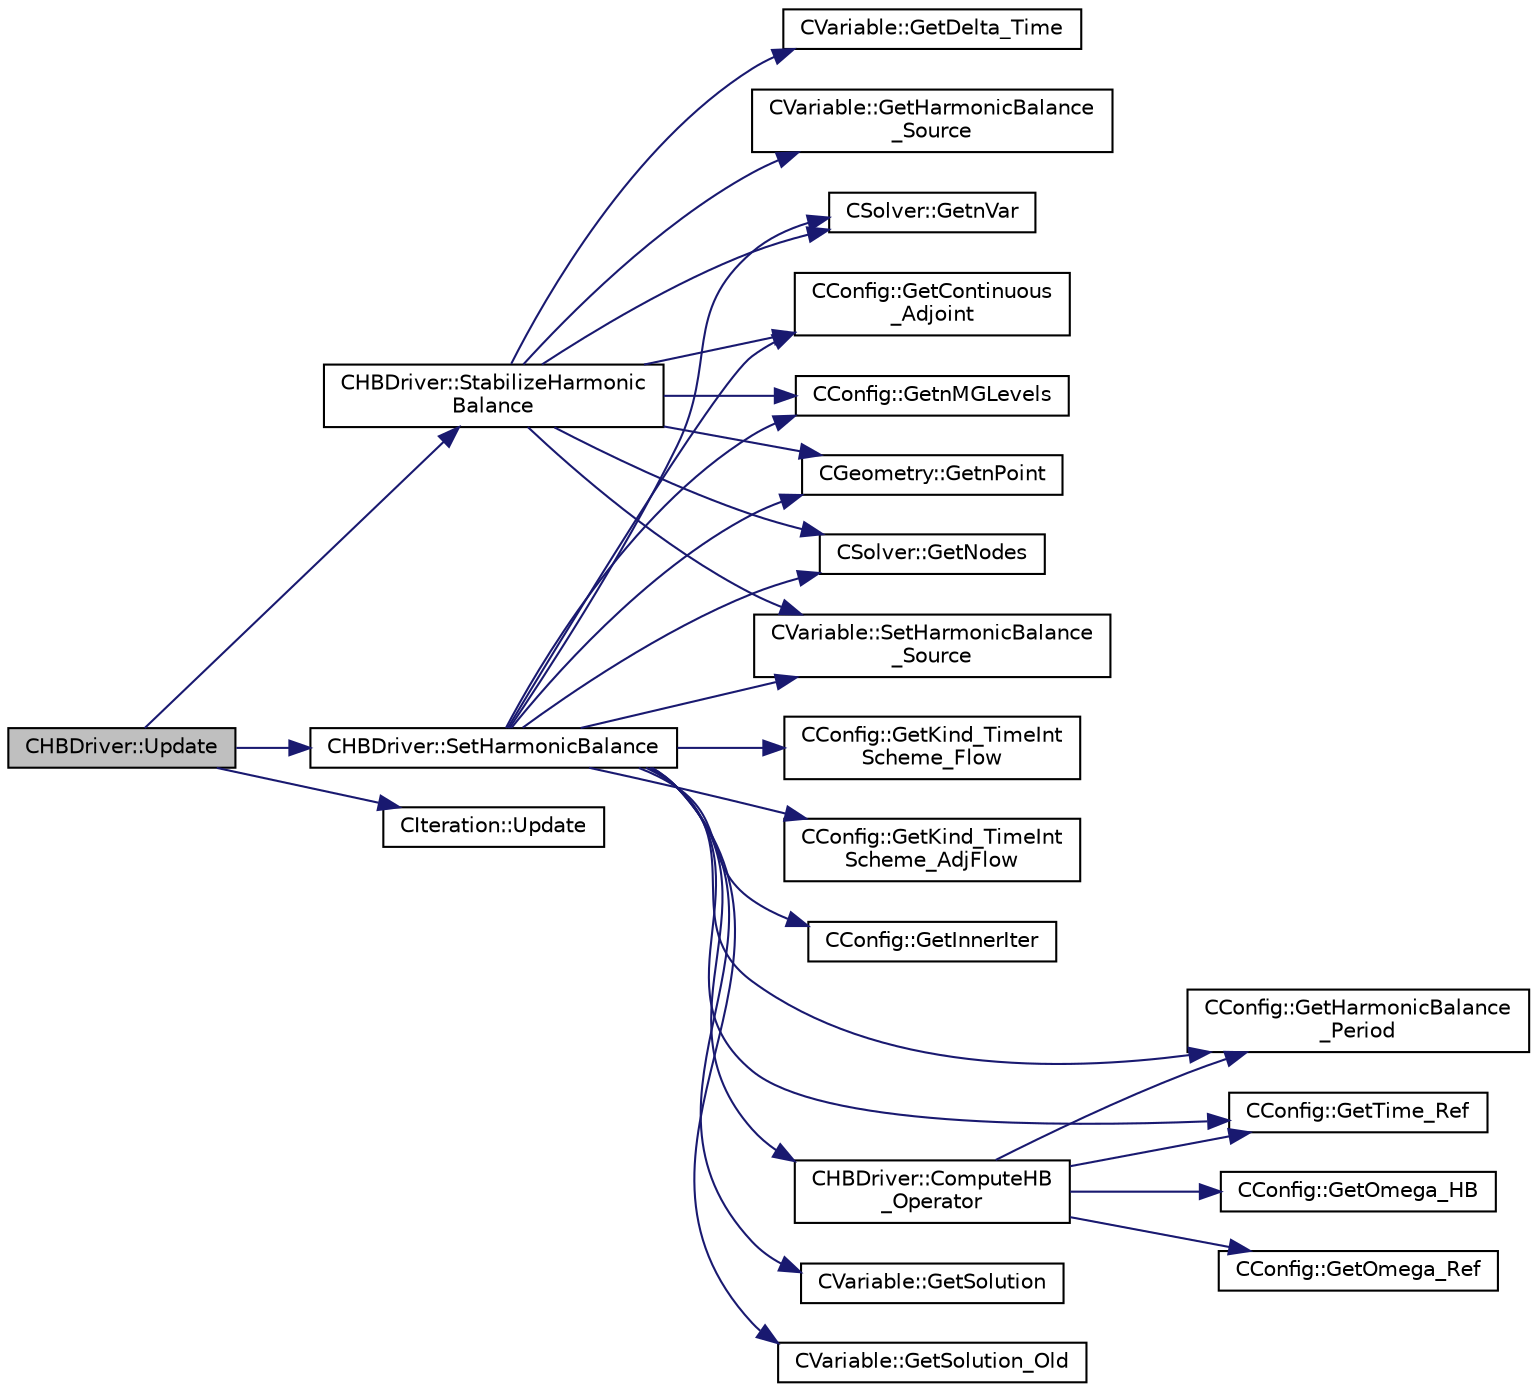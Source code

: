 digraph "CHBDriver::Update"
{
  edge [fontname="Helvetica",fontsize="10",labelfontname="Helvetica",labelfontsize="10"];
  node [fontname="Helvetica",fontsize="10",shape=record];
  rankdir="LR";
  Node396 [label="CHBDriver::Update",height=0.2,width=0.4,color="black", fillcolor="grey75", style="filled", fontcolor="black"];
  Node396 -> Node397 [color="midnightblue",fontsize="10",style="solid",fontname="Helvetica"];
  Node397 [label="CHBDriver::SetHarmonicBalance",height=0.2,width=0.4,color="black", fillcolor="white", style="filled",URL="$class_c_h_b_driver.html#a1c864c75002bc45dc6fdb4593e6b5fe3",tooltip="Computation and storage of the Harmonic Balance method source terms. "];
  Node397 -> Node398 [color="midnightblue",fontsize="10",style="solid",fontname="Helvetica"];
  Node398 [label="CSolver::GetnVar",height=0.2,width=0.4,color="black", fillcolor="white", style="filled",URL="$class_c_solver.html#a65c22046b0cf1938ba22648912d04680",tooltip="Get the number of variables of the problem. "];
  Node397 -> Node399 [color="midnightblue",fontsize="10",style="solid",fontname="Helvetica"];
  Node399 [label="CConfig::GetKind_TimeInt\lScheme_Flow",height=0.2,width=0.4,color="black", fillcolor="white", style="filled",URL="$class_c_config.html#a20e5fd7b43cfd2bf2bcf5137f12bc635",tooltip="Get the kind of integration scheme (explicit or implicit) for the flow equations. ..."];
  Node397 -> Node400 [color="midnightblue",fontsize="10",style="solid",fontname="Helvetica"];
  Node400 [label="CConfig::GetContinuous\l_Adjoint",height=0.2,width=0.4,color="black", fillcolor="white", style="filled",URL="$class_c_config.html#a2917fd8eeb6a8bf275a3fc351aac2a5e",tooltip="Determines if problem is adjoint. "];
  Node397 -> Node401 [color="midnightblue",fontsize="10",style="solid",fontname="Helvetica"];
  Node401 [label="CConfig::GetKind_TimeInt\lScheme_AdjFlow",height=0.2,width=0.4,color="black", fillcolor="white", style="filled",URL="$class_c_config.html#ab9d0e23db2d8f044b0b09915e92ef003",tooltip="Get the kind of integration scheme (explicit or implicit) for the adjoint flow equations. "];
  Node397 -> Node402 [color="midnightblue",fontsize="10",style="solid",fontname="Helvetica"];
  Node402 [label="CConfig::GetInnerIter",height=0.2,width=0.4,color="black", fillcolor="white", style="filled",URL="$class_c_config.html#afb04e3794a1a3cef3c5897f31f2efd2d",tooltip="Get the current FSI iteration number. "];
  Node397 -> Node403 [color="midnightblue",fontsize="10",style="solid",fontname="Helvetica"];
  Node403 [label="CConfig::GetHarmonicBalance\l_Period",height=0.2,width=0.4,color="black", fillcolor="white", style="filled",URL="$class_c_config.html#a7d9f0904ed8e25c7d479bb22956ae6fc",tooltip="Retrieves the period of oscillations to be used with Harmonic Balance. "];
  Node397 -> Node404 [color="midnightblue",fontsize="10",style="solid",fontname="Helvetica"];
  Node404 [label="CConfig::GetTime_Ref",height=0.2,width=0.4,color="black", fillcolor="white", style="filled",URL="$class_c_config.html#a08a17689e8bcd7b952b530fcb5a44842",tooltip="Get the value of the reference time for non-dimensionalization. "];
  Node397 -> Node405 [color="midnightblue",fontsize="10",style="solid",fontname="Helvetica"];
  Node405 [label="CHBDriver::ComputeHB\l_Operator",height=0.2,width=0.4,color="black", fillcolor="white", style="filled",URL="$class_c_h_b_driver.html#a6ace5ba1a69b34b2b292034268f280a2",tooltip="Computation of the Harmonic Balance operator matrix for harmonic balance. "];
  Node405 -> Node403 [color="midnightblue",fontsize="10",style="solid",fontname="Helvetica"];
  Node405 -> Node404 [color="midnightblue",fontsize="10",style="solid",fontname="Helvetica"];
  Node405 -> Node406 [color="midnightblue",fontsize="10",style="solid",fontname="Helvetica"];
  Node406 [label="CConfig::GetOmega_HB",height=0.2,width=0.4,color="black", fillcolor="white", style="filled",URL="$class_c_config.html#a6f53600f4281e7b232136beb14350559",tooltip="Get the Harmonic Balance frequency pointer. "];
  Node405 -> Node407 [color="midnightblue",fontsize="10",style="solid",fontname="Helvetica"];
  Node407 [label="CConfig::GetOmega_Ref",height=0.2,width=0.4,color="black", fillcolor="white", style="filled",URL="$class_c_config.html#a75bb1f8aa4d15be6690dd6cc5ab581a7",tooltip="Get the value of the reference angular velocity for non-dimensionalization. "];
  Node397 -> Node408 [color="midnightblue",fontsize="10",style="solid",fontname="Helvetica"];
  Node408 [label="CConfig::GetnMGLevels",height=0.2,width=0.4,color="black", fillcolor="white", style="filled",URL="$class_c_config.html#aea7f78497a5cd863bd065391232329fd",tooltip="Get the number of multigrid levels. "];
  Node397 -> Node409 [color="midnightblue",fontsize="10",style="solid",fontname="Helvetica"];
  Node409 [label="CGeometry::GetnPoint",height=0.2,width=0.4,color="black", fillcolor="white", style="filled",URL="$class_c_geometry.html#aa68b666b38f4d2c7021736ae86940f44",tooltip="Get number of points. "];
  Node397 -> Node410 [color="midnightblue",fontsize="10",style="solid",fontname="Helvetica"];
  Node410 [label="CSolver::GetNodes",height=0.2,width=0.4,color="black", fillcolor="white", style="filled",URL="$class_c_solver.html#af3198e52a2ea377bb765647b5e697197",tooltip="Allow outside access to the nodes of the solver, containing conservatives, primitives, etc. "];
  Node397 -> Node411 [color="midnightblue",fontsize="10",style="solid",fontname="Helvetica"];
  Node411 [label="CVariable::GetSolution",height=0.2,width=0.4,color="black", fillcolor="white", style="filled",URL="$class_c_variable.html#a261483e39c23c1de7cb9aea7e917c121",tooltip="Get the solution. "];
  Node397 -> Node412 [color="midnightblue",fontsize="10",style="solid",fontname="Helvetica"];
  Node412 [label="CVariable::GetSolution_Old",height=0.2,width=0.4,color="black", fillcolor="white", style="filled",URL="$class_c_variable.html#a70a9df6b6cc631f9c3b9a3ef7b3ecfe4",tooltip="Get the old solution of the problem (Runge-Kutta method) "];
  Node397 -> Node413 [color="midnightblue",fontsize="10",style="solid",fontname="Helvetica"];
  Node413 [label="CVariable::SetHarmonicBalance\l_Source",height=0.2,width=0.4,color="black", fillcolor="white", style="filled",URL="$class_c_variable.html#a32f8e46b568024361ef0257e6e0103fb",tooltip="A virtual member. "];
  Node396 -> Node414 [color="midnightblue",fontsize="10",style="solid",fontname="Helvetica"];
  Node414 [label="CHBDriver::StabilizeHarmonic\lBalance",height=0.2,width=0.4,color="black", fillcolor="white", style="filled",URL="$class_c_h_b_driver.html#a04fc923dfb264342ab9f2cede99f31da",tooltip="Precondition Harmonic Balance source term for stability. "];
  Node414 -> Node398 [color="midnightblue",fontsize="10",style="solid",fontname="Helvetica"];
  Node414 -> Node400 [color="midnightblue",fontsize="10",style="solid",fontname="Helvetica"];
  Node414 -> Node408 [color="midnightblue",fontsize="10",style="solid",fontname="Helvetica"];
  Node414 -> Node409 [color="midnightblue",fontsize="10",style="solid",fontname="Helvetica"];
  Node414 -> Node410 [color="midnightblue",fontsize="10",style="solid",fontname="Helvetica"];
  Node414 -> Node415 [color="midnightblue",fontsize="10",style="solid",fontname="Helvetica"];
  Node415 [label="CVariable::GetDelta_Time",height=0.2,width=0.4,color="black", fillcolor="white", style="filled",URL="$class_c_variable.html#aef3ea2cd0a87d55835bb2bd332678489",tooltip="Get the value of the time step. "];
  Node414 -> Node416 [color="midnightblue",fontsize="10",style="solid",fontname="Helvetica"];
  Node416 [label="CVariable::GetHarmonicBalance\l_Source",height=0.2,width=0.4,color="black", fillcolor="white", style="filled",URL="$class_c_variable.html#a548ab0e7b7d53639fbc341c6bc3511aa",tooltip="A virtual member. "];
  Node414 -> Node413 [color="midnightblue",fontsize="10",style="solid",fontname="Helvetica"];
  Node396 -> Node417 [color="midnightblue",fontsize="10",style="solid",fontname="Helvetica"];
  Node417 [label="CIteration::Update",height=0.2,width=0.4,color="black", fillcolor="white", style="filled",URL="$class_c_iteration.html#aa0cc352a495c6a12740a941eeb63f2e8",tooltip="A virtual member. "];
}
